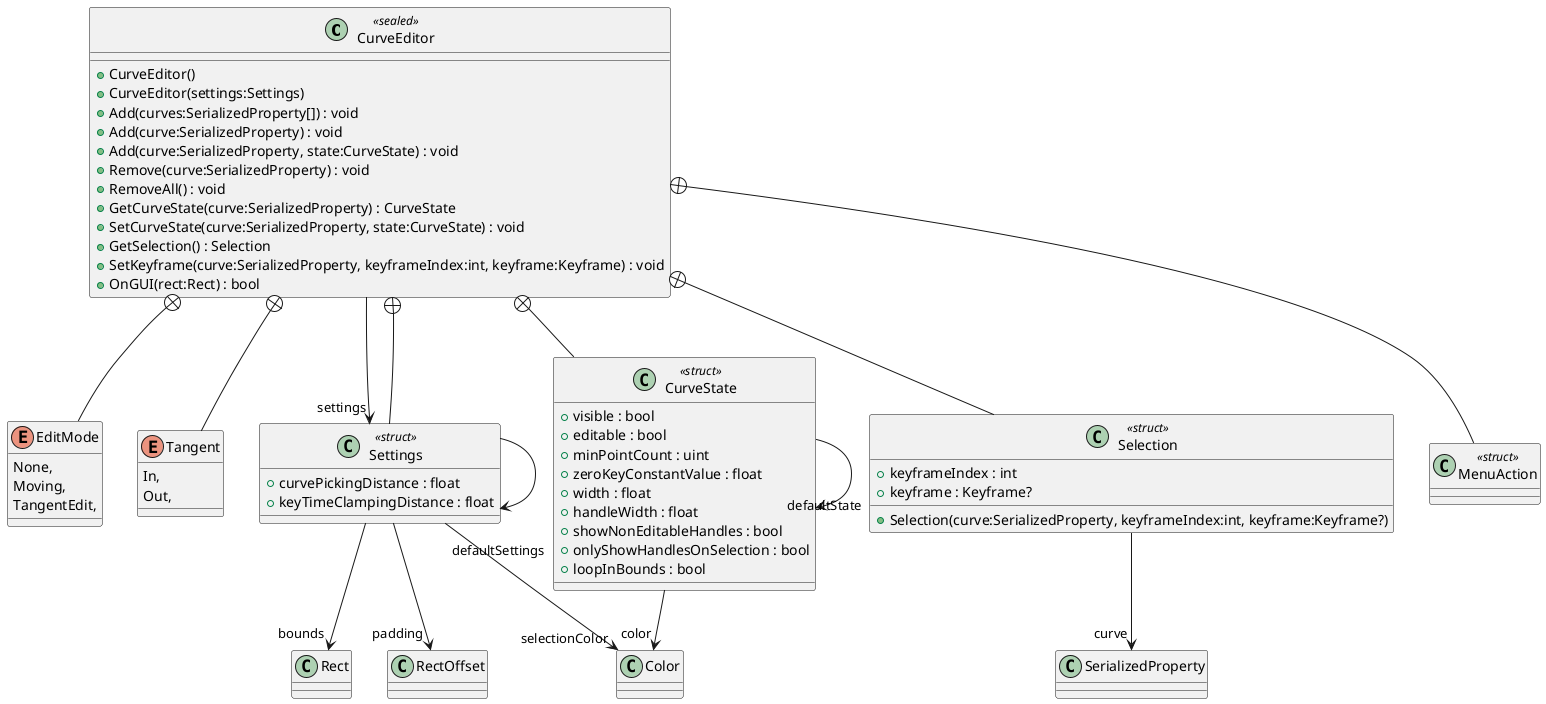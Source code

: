 @startuml
class CurveEditor <<sealed>> {
    + CurveEditor()
    + CurveEditor(settings:Settings)
    + Add(curves:SerializedProperty[]) : void
    + Add(curve:SerializedProperty) : void
    + Add(curve:SerializedProperty, state:CurveState) : void
    + Remove(curve:SerializedProperty) : void
    + RemoveAll() : void
    + GetCurveState(curve:SerializedProperty) : CurveState
    + SetCurveState(curve:SerializedProperty, state:CurveState) : void
    + GetSelection() : Selection
    + SetKeyframe(curve:SerializedProperty, keyframeIndex:int, keyframe:Keyframe) : void
    + OnGUI(rect:Rect) : bool
}
enum EditMode {
    None,
    Moving,
    TangentEdit,
}
enum Tangent {
    In,
    Out,
}
class Settings <<struct>> {
    + curvePickingDistance : float
    + keyTimeClampingDistance : float
}
class CurveState <<struct>> {
    + visible : bool
    + editable : bool
    + minPointCount : uint
    + zeroKeyConstantValue : float
    + width : float
    + handleWidth : float
    + showNonEditableHandles : bool
    + onlyShowHandlesOnSelection : bool
    + loopInBounds : bool
}
class Selection <<struct>> {
    + keyframeIndex : int
    + keyframe : Keyframe?
    + Selection(curve:SerializedProperty, keyframeIndex:int, keyframe:Keyframe?)
}
class MenuAction <<struct>> {
}
CurveEditor --> "settings" Settings
CurveEditor +-- EditMode
CurveEditor +-- Tangent
CurveEditor +-- Settings
Settings --> "bounds" Rect
Settings --> "padding" RectOffset
Settings --> "selectionColor" Color
Settings --> "defaultSettings" Settings
CurveEditor +-- CurveState
CurveState --> "color" Color
CurveState --> "defaultState" CurveState
CurveEditor +-- Selection
Selection --> "curve" SerializedProperty
CurveEditor +-- MenuAction
@enduml
